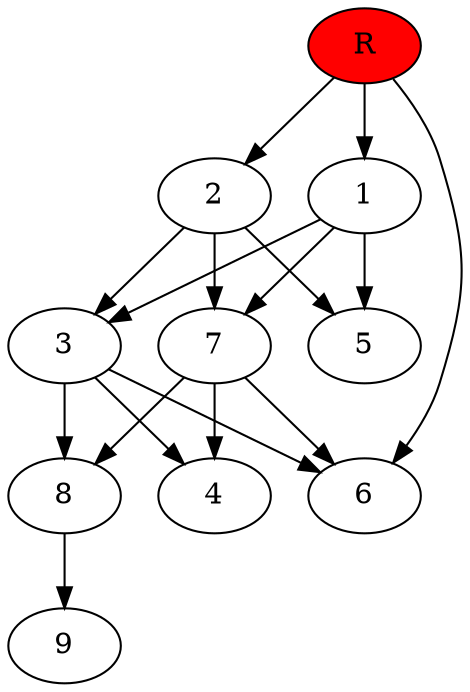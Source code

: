 digraph prb19763 {
	1
	2
	3
	4
	5
	6
	7
	8
	R [fillcolor="#ff0000" style=filled]
	1 -> 3
	1 -> 5
	1 -> 7
	2 -> 3
	2 -> 5
	2 -> 7
	3 -> 4
	3 -> 6
	3 -> 8
	7 -> 4
	7 -> 6
	7 -> 8
	8 -> 9
	R -> 1
	R -> 2
	R -> 6
}
